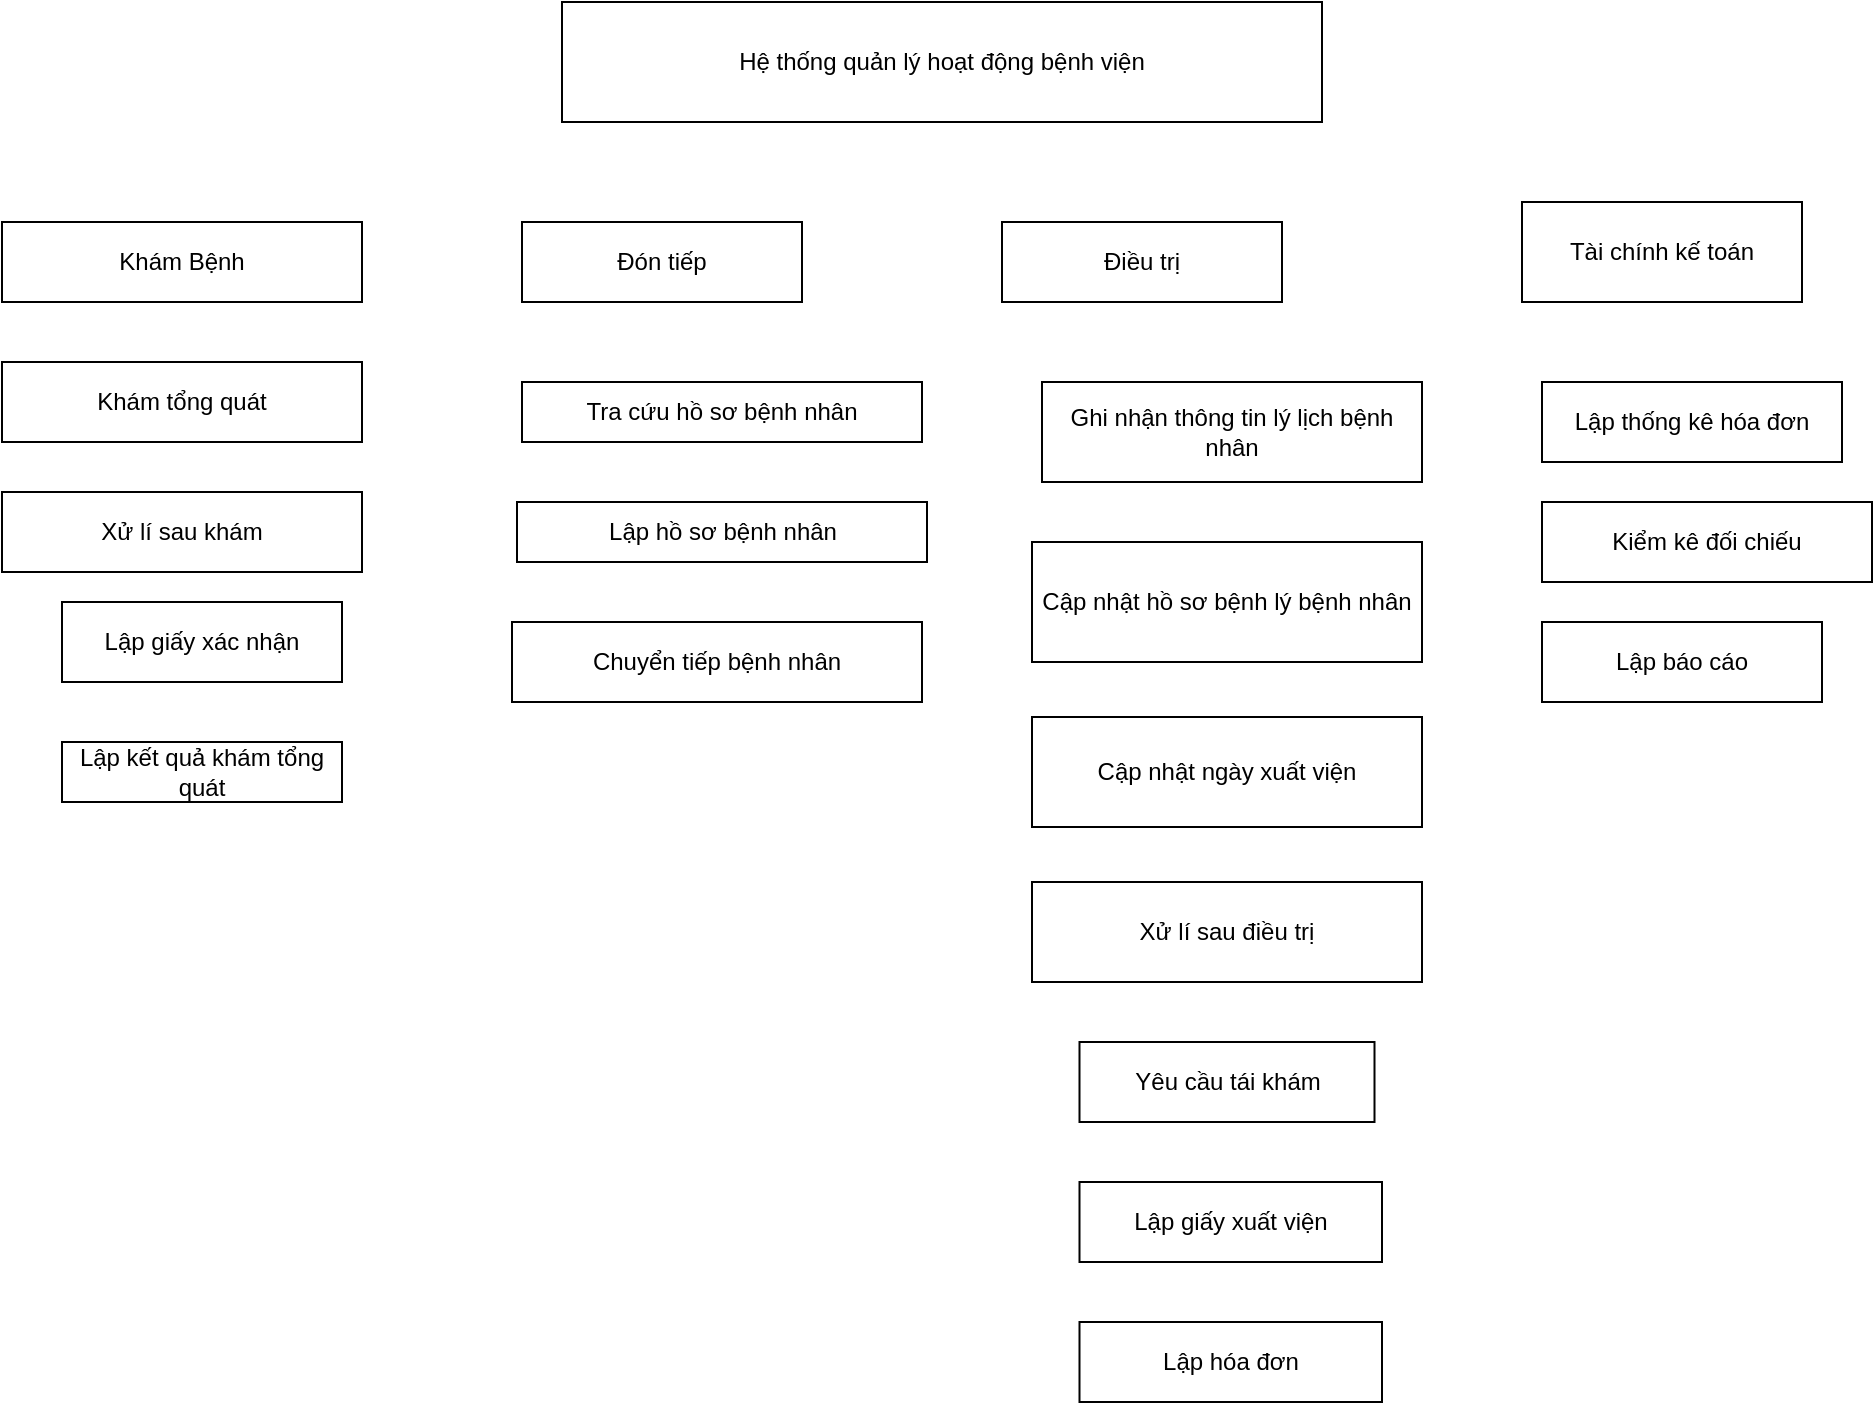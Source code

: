 <mxfile version="13.9.2" type="github">
  <diagram id="KvaNWkCoYmiCyT0ZWtry" name="Page-1">
    <mxGraphModel dx="1019" dy="519" grid="1" gridSize="10" guides="1" tooltips="1" connect="1" arrows="1" fold="1" page="1" pageScale="1" pageWidth="850" pageHeight="1100" math="0" shadow="0">
      <root>
        <mxCell id="0" />
        <mxCell id="1" parent="0" />
        <mxCell id="vkGjbb_7PXERbVB5Fccl-1" value="Hệ thống quản lý hoạt động bệnh viện" style="rounded=0;whiteSpace=wrap;html=1;" vertex="1" parent="1">
          <mxGeometry x="300" y="10" width="380" height="60" as="geometry" />
        </mxCell>
        <mxCell id="vkGjbb_7PXERbVB5Fccl-2" value="Khám Bệnh" style="rounded=0;whiteSpace=wrap;html=1;" vertex="1" parent="1">
          <mxGeometry x="20" y="120" width="180" height="40" as="geometry" />
        </mxCell>
        <mxCell id="vkGjbb_7PXERbVB5Fccl-3" value="Khám tổng quát" style="rounded=0;whiteSpace=wrap;html=1;" vertex="1" parent="1">
          <mxGeometry x="20" y="190" width="180" height="40" as="geometry" />
        </mxCell>
        <mxCell id="vkGjbb_7PXERbVB5Fccl-4" value="Xử lí sau khám" style="rounded=0;whiteSpace=wrap;html=1;" vertex="1" parent="1">
          <mxGeometry x="20" y="255" width="180" height="40" as="geometry" />
        </mxCell>
        <mxCell id="vkGjbb_7PXERbVB5Fccl-5" value="Đón tiếp" style="rounded=0;whiteSpace=wrap;html=1;" vertex="1" parent="1">
          <mxGeometry x="280" y="120" width="140" height="40" as="geometry" />
        </mxCell>
        <mxCell id="vkGjbb_7PXERbVB5Fccl-6" value="Tra cứu hồ sơ bệnh nhân" style="rounded=0;whiteSpace=wrap;html=1;" vertex="1" parent="1">
          <mxGeometry x="280" y="200" width="200" height="30" as="geometry" />
        </mxCell>
        <mxCell id="vkGjbb_7PXERbVB5Fccl-7" value="Lập hồ sơ bệnh nhân" style="rounded=0;whiteSpace=wrap;html=1;" vertex="1" parent="1">
          <mxGeometry x="277.5" y="260" width="205" height="30" as="geometry" />
        </mxCell>
        <mxCell id="vkGjbb_7PXERbVB5Fccl-8" value="Chuyển tiếp bệnh nhân" style="rounded=0;whiteSpace=wrap;html=1;" vertex="1" parent="1">
          <mxGeometry x="275" y="320" width="205" height="40" as="geometry" />
        </mxCell>
        <mxCell id="vkGjbb_7PXERbVB5Fccl-9" value="Lập giấy xác nhận" style="rounded=0;whiteSpace=wrap;html=1;" vertex="1" parent="1">
          <mxGeometry x="50" y="310" width="140" height="40" as="geometry" />
        </mxCell>
        <mxCell id="vkGjbb_7PXERbVB5Fccl-10" value="Lập kết quả khám tổng quát" style="rounded=0;whiteSpace=wrap;html=1;" vertex="1" parent="1">
          <mxGeometry x="50" y="380" width="140" height="30" as="geometry" />
        </mxCell>
        <mxCell id="vkGjbb_7PXERbVB5Fccl-14" value="Điều trị" style="rounded=0;whiteSpace=wrap;html=1;" vertex="1" parent="1">
          <mxGeometry x="520" y="120" width="140" height="40" as="geometry" />
        </mxCell>
        <mxCell id="vkGjbb_7PXERbVB5Fccl-20" value="Ghi nhận thông tin lý lịch bệnh nhân" style="rounded=0;whiteSpace=wrap;html=1;" vertex="1" parent="1">
          <mxGeometry x="540" y="200" width="190" height="50" as="geometry" />
        </mxCell>
        <mxCell id="vkGjbb_7PXERbVB5Fccl-21" value="Cập nhật hồ sơ bệnh lý bệnh nhân" style="rounded=0;whiteSpace=wrap;html=1;" vertex="1" parent="1">
          <mxGeometry x="535" y="280" width="195" height="60" as="geometry" />
        </mxCell>
        <mxCell id="vkGjbb_7PXERbVB5Fccl-22" value="Cập nhật ngày xuất viện" style="rounded=0;whiteSpace=wrap;html=1;" vertex="1" parent="1">
          <mxGeometry x="535" y="367.5" width="195" height="55" as="geometry" />
        </mxCell>
        <mxCell id="vkGjbb_7PXERbVB5Fccl-23" value="Xử lí sau điều trị" style="rounded=0;whiteSpace=wrap;html=1;" vertex="1" parent="1">
          <mxGeometry x="535" y="450" width="195" height="50" as="geometry" />
        </mxCell>
        <mxCell id="vkGjbb_7PXERbVB5Fccl-24" value="Yêu cầu tái khám" style="rounded=0;whiteSpace=wrap;html=1;" vertex="1" parent="1">
          <mxGeometry x="558.75" y="530" width="147.5" height="40" as="geometry" />
        </mxCell>
        <mxCell id="vkGjbb_7PXERbVB5Fccl-25" value="Lập giấy xuất viện" style="rounded=0;whiteSpace=wrap;html=1;" vertex="1" parent="1">
          <mxGeometry x="558.75" y="600" width="151.25" height="40" as="geometry" />
        </mxCell>
        <mxCell id="vkGjbb_7PXERbVB5Fccl-26" value="Lập hóa đơn" style="rounded=0;whiteSpace=wrap;html=1;" vertex="1" parent="1">
          <mxGeometry x="558.75" y="670" width="151.25" height="40" as="geometry" />
        </mxCell>
        <mxCell id="vkGjbb_7PXERbVB5Fccl-27" value="Tài chính kế toán" style="rounded=0;whiteSpace=wrap;html=1;" vertex="1" parent="1">
          <mxGeometry x="780" y="110" width="140" height="50" as="geometry" />
        </mxCell>
        <mxCell id="vkGjbb_7PXERbVB5Fccl-28" value="Lập thống kê hóa đơn" style="rounded=0;whiteSpace=wrap;html=1;" vertex="1" parent="1">
          <mxGeometry x="790" y="200" width="150" height="40" as="geometry" />
        </mxCell>
        <mxCell id="vkGjbb_7PXERbVB5Fccl-29" value="Kiểm kê đối chiếu" style="rounded=0;whiteSpace=wrap;html=1;" vertex="1" parent="1">
          <mxGeometry x="790" y="260" width="165" height="40" as="geometry" />
        </mxCell>
        <mxCell id="vkGjbb_7PXERbVB5Fccl-30" value="Lập báo cáo" style="rounded=0;whiteSpace=wrap;html=1;" vertex="1" parent="1">
          <mxGeometry x="790" y="320" width="140" height="40" as="geometry" />
        </mxCell>
      </root>
    </mxGraphModel>
  </diagram>
</mxfile>
